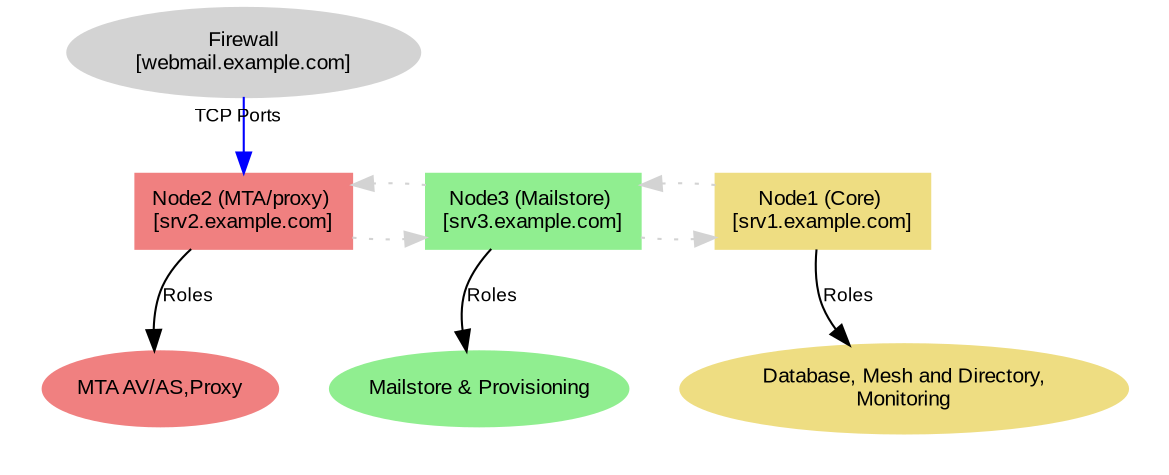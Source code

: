 digraph NetworkWithPortForwarding {
    rankdir=TB;
    node [shape=box, style=filled, fontname="Arial", fontsize=10];

    // Firewall node
    "Firewall" [label="Firewall\n[webmail.example.com]", shape=ellipse, style=filled, color=lightgrey];

    // First Node: Hosting Database, Mesh and Directory, etc.
    "Node1 (Server)" [label="Node1 (Core) \n[srv1.example.com]", shape=box, style=filled, color=lightgoldenrod];

    subgraph cluster_roles_node1 {
        label = ""; // Remove default cluster label
        color = none; // Remove box boundary

        "RolesNode1" [label="Database, Mesh and Directory,\nMonitoring", 
                      shape=ellipse, style=filled, color=lightgoldenrod, fontname="Arial", fontsize=10];
    }

    // Second Node: Hosting WSC, Docs, and Tasks
    "Node2 (Server)" [label="Node2 (MTA/proxy) \n[srv2.example.com]", shape=box, style=filled, color=lightcoral];

    subgraph cluster_roles_node2 {
        label = ""; // Remove default cluster label
        color = none; // Remove box boundary

        "RolesNode2" [label="MTA AV/AS,Proxy", 
                      shape=ellipse, style=filled, color=lightcoral, fontname="Arial", fontsize=10];
    }

    // Third Node: Hosting Videoserver
    "Node3 (Server)" [label="Node3 (Mailstore) \n[srv3.example.com]", shape=box, style=filled, color=lightgreen];

    subgraph cluster_roles_node3 {
        label = ""; // Remove default cluster label
        color = none; // Remove box boundary

        "RolesNode3" [label="Mailstore & Provisioning", 
                      shape=ellipse, style=filled, color=lightgreen, fontname="Arial", fontsize=10];
    }

    // Rank constraints to place Firewall above other nodes
    { rank=min; "Firewall"; }
    { rank=same; "Node1 (Server)"; "Node2 (Server)"; "Node3 (Server)"; }

    // Port forwarding arrows
    "Firewall" -> "Node2 (Server)" [color=blue, taillabel="TCP Ports", labeldistance=1, labelangle=-15, fontname="Arial", fontsize=9];

    // Connect nodes to their respective roles with visible edges
    "Node1 (Server)" -> "RolesNode1" [label="Roles", color=black, fontname="Arial", fontsize=9];
    "Node2 (Server)" -> "RolesNode2" [label="Roles", color=black, fontname="Arial", fontsize=9];
    "Node3 (Server)" -> "RolesNode3" [label="Roles", color=black, fontname="Arial", fontsize=9];

    // Network-like connections between nodes using dashed lines (corrected to directed edges)
    "Node2 (Server)" -> "Node3 (Server)" [style=dotted, color=lightgrey];
    "Node3 (Server)" -> "Node2 (Server)" [style=dotted, color=lightgrey];
    "Node3 (Server)" -> "Node1 (Server)" [style=dotted, color=lightgrey];
    "Node1 (Server)" -> "Node3 (Server)" [style=dotted, color=lightgrey];


    // Connect nodes to their respective roles (invisible links for structure)
    "Node1 (Server)" -> "RolesNode1" [style=invis];
    "Node2 (Server)" -> "RolesNode2" [style=invis];
    "Node3 (Server)" -> "RolesNode3" [style=invis];
}
